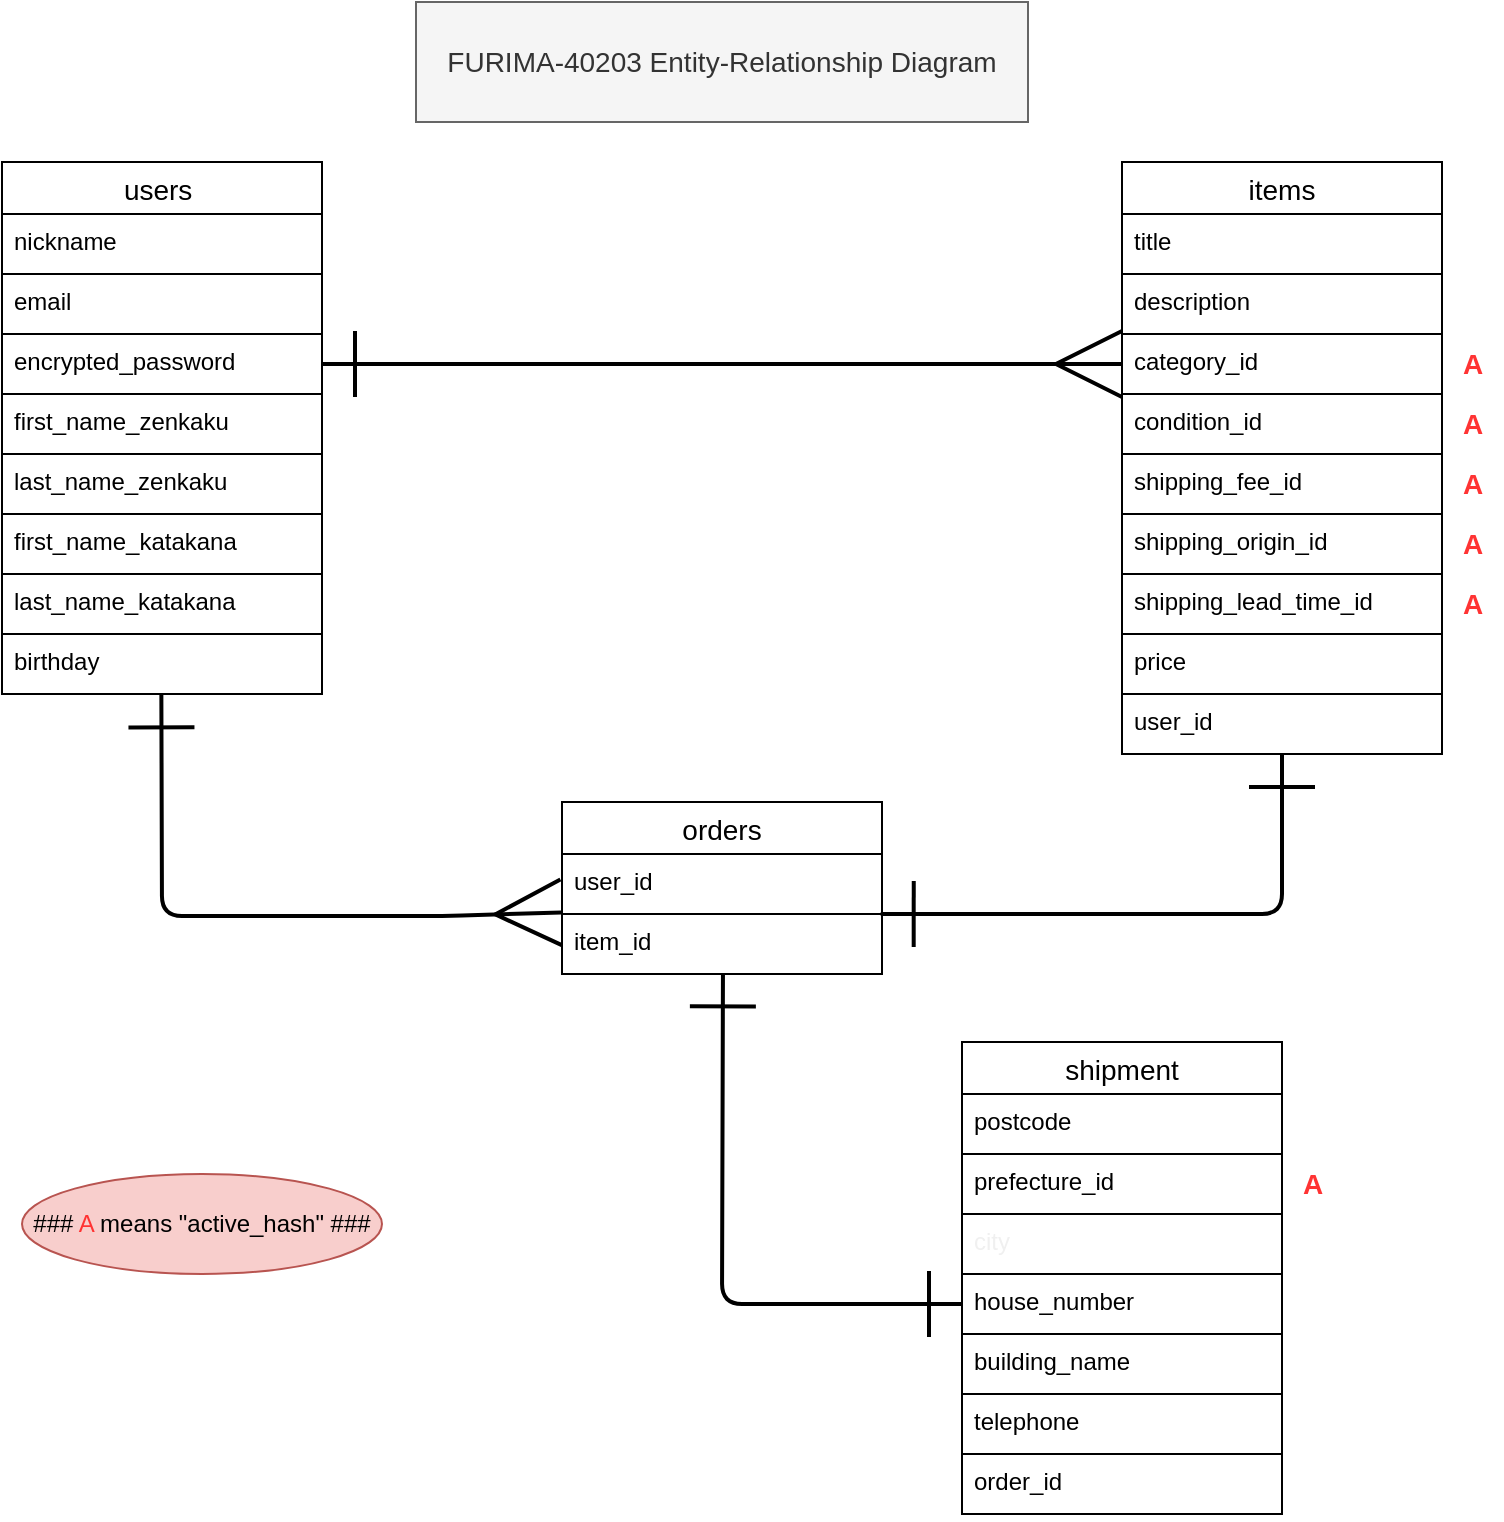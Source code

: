 <mxfile>
    <diagram id="ydeHnKe2VT8SuCjCPypf" name="ページ1">
        <mxGraphModel dx="864" dy="647" grid="1" gridSize="10" guides="1" tooltips="1" connect="1" arrows="1" fold="1" page="1" pageScale="1" pageWidth="827" pageHeight="1169" math="0" shadow="0">
            <root>
                <mxCell id="0"/>
                <mxCell id="1" parent="0"/>
                <mxCell id="54" value="users " style="swimlane;fontStyle=0;childLayout=stackLayout;horizontal=1;startSize=26;horizontalStack=0;resizeParent=1;resizeParentMax=0;resizeLast=0;collapsible=1;marginBottom=0;align=center;fontSize=14;" parent="1" vertex="1">
                    <mxGeometry x="40" y="160" width="160" height="116" as="geometry"/>
                </mxCell>
                <mxCell id="55" value="nickname" style="text;strokeColor=default;fillColor=none;spacingLeft=4;spacingRight=4;overflow=hidden;rotatable=0;points=[[0,0.5],[1,0.5]];portConstraint=eastwest;fontSize=12;" parent="54" vertex="1">
                    <mxGeometry y="26" width="160" height="30" as="geometry"/>
                </mxCell>
                <mxCell id="56" value="email" style="text;strokeColor=default;fillColor=none;spacingLeft=4;spacingRight=4;overflow=hidden;rotatable=0;points=[[0,0.5],[1,0.5]];portConstraint=eastwest;fontSize=12;" parent="54" vertex="1">
                    <mxGeometry y="56" width="160" height="30" as="geometry"/>
                </mxCell>
                <mxCell id="57" value="encrypted_password" style="text;strokeColor=none;fillColor=none;spacingLeft=4;spacingRight=4;overflow=hidden;rotatable=0;points=[[0,0.5],[1,0.5]];portConstraint=eastwest;fontSize=12;" parent="54" vertex="1">
                    <mxGeometry y="86" width="160" height="30" as="geometry"/>
                </mxCell>
                <mxCell id="59" value="orders" style="swimlane;fontStyle=0;childLayout=stackLayout;horizontal=1;startSize=26;horizontalStack=0;resizeParent=1;resizeParentMax=0;resizeLast=0;collapsible=1;marginBottom=0;align=center;fontSize=14;" parent="1" vertex="1">
                    <mxGeometry x="320" y="480" width="160" height="56" as="geometry"/>
                </mxCell>
                <mxCell id="60" value="user_id" style="text;strokeColor=none;fillColor=none;spacingLeft=4;spacingRight=4;overflow=hidden;rotatable=0;points=[[0,0.5],[1,0.5]];portConstraint=eastwest;fontSize=12;" parent="59" vertex="1">
                    <mxGeometry y="26" width="160" height="30" as="geometry"/>
                </mxCell>
                <mxCell id="69" value="first_name_zenkaku" style="text;strokeColor=default;fillColor=none;spacingLeft=4;spacingRight=4;overflow=hidden;rotatable=0;points=[[0,0.5],[1,0.5]];portConstraint=eastwest;fontSize=12;" parent="1" vertex="1">
                    <mxGeometry x="40" y="276" width="160" height="30" as="geometry"/>
                </mxCell>
                <mxCell id="70" value="last_name_zenkaku" style="text;strokeColor=default;fillColor=none;spacingLeft=4;spacingRight=4;overflow=hidden;rotatable=0;points=[[0,0.5],[1,0.5]];portConstraint=eastwest;fontSize=12;" parent="1" vertex="1">
                    <mxGeometry x="40" y="306" width="160" height="30" as="geometry"/>
                </mxCell>
                <mxCell id="71" value="first_name_katakana" style="text;strokeColor=default;fillColor=none;spacingLeft=4;spacingRight=4;overflow=hidden;rotatable=0;points=[[0,0.5],[1,0.5]];portConstraint=eastwest;fontSize=12;" parent="1" vertex="1">
                    <mxGeometry x="40" y="336" width="160" height="30" as="geometry"/>
                </mxCell>
                <mxCell id="72" value="items" style="swimlane;fontStyle=0;childLayout=stackLayout;horizontal=1;startSize=26;horizontalStack=0;resizeParent=1;resizeParentMax=0;resizeLast=0;collapsible=1;marginBottom=0;align=center;fontSize=14;" parent="1" vertex="1">
                    <mxGeometry x="600" y="160" width="160" height="86" as="geometry"/>
                </mxCell>
                <mxCell id="73" value="title" style="text;strokeColor=default;fillColor=none;spacingLeft=4;spacingRight=4;overflow=hidden;rotatable=0;points=[[0,0.5],[1,0.5]];portConstraint=eastwest;fontSize=12;" parent="72" vertex="1">
                    <mxGeometry y="26" width="160" height="30" as="geometry"/>
                </mxCell>
                <mxCell id="74" value="description" style="text;strokeColor=default;fillColor=none;spacingLeft=4;spacingRight=4;overflow=hidden;rotatable=0;points=[[0,0.5],[1,0.5]];portConstraint=eastwest;fontSize=12;" parent="72" vertex="1">
                    <mxGeometry y="56" width="160" height="30" as="geometry"/>
                </mxCell>
                <mxCell id="76" value="category_id" style="text;strokeColor=default;fillColor=none;spacingLeft=4;spacingRight=4;overflow=hidden;rotatable=0;points=[[0,0.5],[1,0.5]];portConstraint=eastwest;fontSize=12;" parent="1" vertex="1">
                    <mxGeometry x="600" y="246" width="160" height="30" as="geometry"/>
                </mxCell>
                <mxCell id="77" value="condition_id" style="text;strokeColor=default;fillColor=none;spacingLeft=4;spacingRight=4;overflow=hidden;rotatable=0;points=[[0,0.5],[1,0.5]];portConstraint=eastwest;fontSize=12;" parent="1" vertex="1">
                    <mxGeometry x="600" y="276" width="160" height="30" as="geometry"/>
                </mxCell>
                <mxCell id="78" value="shipping_fee_id" style="text;strokeColor=default;fillColor=none;spacingLeft=4;spacingRight=4;overflow=hidden;rotatable=0;points=[[0,0.5],[1,0.5]];portConstraint=eastwest;fontSize=12;" parent="1" vertex="1">
                    <mxGeometry x="600" y="306" width="160" height="30" as="geometry"/>
                </mxCell>
                <mxCell id="89" style="edgeStyle=none;html=1;strokeWidth=2;fontSize=14;fontColor=#000000;startArrow=ERone;startFill=0;endArrow=ERone;endFill=0;startSize=30;endSize=30;entryX=0.996;entryY=0.998;entryDx=0;entryDy=0;entryPerimeter=0;" parent="1" source="102" target="60" edge="1">
                    <mxGeometry relative="1" as="geometry">
                        <mxPoint x="700" y="630" as="targetPoint"/>
                        <mxPoint x="680" y="490" as="sourcePoint"/>
                        <Array as="points">
                            <mxPoint x="680" y="536"/>
                        </Array>
                    </mxGeometry>
                </mxCell>
                <mxCell id="80" value="shipping_origin_id" style="text;strokeColor=default;fillColor=none;spacingLeft=4;spacingRight=4;overflow=hidden;rotatable=0;points=[[0,0.5],[1,0.5]];portConstraint=eastwest;fontSize=12;" parent="1" vertex="1">
                    <mxGeometry x="600" y="336" width="160" height="30" as="geometry"/>
                </mxCell>
                <mxCell id="83" value="item_id" style="text;strokeColor=default;fillColor=none;spacingLeft=4;spacingRight=4;overflow=hidden;rotatable=0;points=[[0,0.5],[1,0.5]];portConstraint=eastwest;fontSize=12;" parent="1" vertex="1">
                    <mxGeometry x="320" y="536" width="160" height="30" as="geometry"/>
                </mxCell>
                <mxCell id="86" value="FURIMA-40203 Entity-Relationship Diagram" style="rounded=0;whiteSpace=wrap;html=1;fillColor=#f5f5f5;strokeColor=#666666;fontColor=#333333;fontSize=14;" parent="1" vertex="1">
                    <mxGeometry x="247" y="80" width="306" height="60" as="geometry"/>
                </mxCell>
                <mxCell id="87" style="edgeStyle=none;html=1;exitX=1;exitY=0.5;exitDx=0;exitDy=0;entryX=0;entryY=0.5;entryDx=0;entryDy=0;fontSize=14;fontColor=#000000;endArrow=ERmany;endFill=0;strokeWidth=2;endSize=30;startArrow=ERone;startFill=0;startSize=30;" parent="1" source="57" edge="1">
                    <mxGeometry relative="1" as="geometry">
                        <mxPoint x="600" y="261" as="targetPoint"/>
                    </mxGeometry>
                </mxCell>
                <mxCell id="90" style="edgeStyle=none;html=1;strokeWidth=2;fontSize=14;fontColor=#000000;startArrow=ERone;startFill=0;endArrow=ERmany;endFill=0;startSize=30;endSize=30;entryX=-0.002;entryY=-0.026;entryDx=0;entryDy=0;entryPerimeter=0;exitX=0.498;exitY=1.007;exitDx=0;exitDy=0;exitPerimeter=0;" parent="1" source="109" target="83" edge="1">
                    <mxGeometry relative="1" as="geometry">
                        <mxPoint x="310" y="540" as="targetPoint"/>
                        <mxPoint x="120" y="430" as="sourcePoint"/>
                        <Array as="points">
                            <mxPoint x="120" y="537"/>
                            <mxPoint x="260" y="537"/>
                        </Array>
                    </mxGeometry>
                </mxCell>
                <mxCell id="91" value="shipment" style="swimlane;fontStyle=0;childLayout=stackLayout;horizontal=1;startSize=26;horizontalStack=0;resizeParent=1;resizeParentMax=0;resizeLast=0;collapsible=1;marginBottom=0;align=center;fontSize=14;" parent="1" vertex="1">
                    <mxGeometry x="520" y="600" width="160" height="56" as="geometry"/>
                </mxCell>
                <mxCell id="92" value="postcode" style="text;strokeColor=none;fillColor=none;spacingLeft=4;spacingRight=4;overflow=hidden;rotatable=0;points=[[0,0.5],[1,0.5]];portConstraint=eastwest;fontSize=12;" parent="91" vertex="1">
                    <mxGeometry y="26" width="160" height="30" as="geometry"/>
                </mxCell>
                <mxCell id="96" value="prefecture_id" style="text;strokeColor=default;fillColor=none;spacingLeft=4;spacingRight=4;overflow=hidden;rotatable=0;points=[[0,0.5],[1,0.5]];portConstraint=eastwest;fontSize=12;" parent="1" vertex="1">
                    <mxGeometry x="520" y="656" width="160" height="30" as="geometry"/>
                </mxCell>
                <mxCell id="97" style="edgeStyle=none;html=1;strokeWidth=2;fontSize=14;fontColor=#000000;startArrow=ERone;startFill=0;endArrow=ERone;endFill=0;startSize=30;endSize=30;exitX=0;exitY=0.5;exitDx=0;exitDy=0;entryX=0.503;entryY=0.989;entryDx=0;entryDy=0;entryPerimeter=0;" parent="1" source="104" target="83" edge="1">
                    <mxGeometry relative="1" as="geometry">
                        <mxPoint x="401" y="570" as="targetPoint"/>
                        <mxPoint x="452" y="718" as="sourcePoint"/>
                        <Array as="points">
                            <mxPoint x="460" y="731"/>
                            <mxPoint x="440" y="731"/>
                            <mxPoint x="400" y="731"/>
                        </Array>
                    </mxGeometry>
                </mxCell>
                <mxCell id="100" value="shipping_lead_time_id" style="text;strokeColor=default;fillColor=none;spacingLeft=4;spacingRight=4;overflow=hidden;rotatable=0;points=[[0,0.5],[1,0.5]];portConstraint=eastwest;fontSize=12;" parent="1" vertex="1">
                    <mxGeometry x="600" y="366" width="160" height="30" as="geometry"/>
                </mxCell>
                <mxCell id="101" value="price" style="text;strokeColor=default;fillColor=none;spacingLeft=4;spacingRight=4;overflow=hidden;rotatable=0;points=[[0,0.5],[1,0.5]];portConstraint=eastwest;fontSize=12;" parent="1" vertex="1">
                    <mxGeometry x="600" y="396" width="160" height="30" as="geometry"/>
                </mxCell>
                <mxCell id="102" value="user_id" style="text;strokeColor=default;fillColor=none;spacingLeft=4;spacingRight=4;overflow=hidden;rotatable=0;points=[[0,0.5],[1,0.5]];portConstraint=eastwest;fontSize=12;" parent="1" vertex="1">
                    <mxGeometry x="600" y="426" width="160" height="30" as="geometry"/>
                </mxCell>
                <mxCell id="103" value="city" style="text;strokeColor=default;fillColor=none;spacingLeft=4;spacingRight=4;overflow=hidden;rotatable=0;points=[[0,0.5],[1,0.5]];portConstraint=eastwest;fontSize=12;fontColor=#F0F0F0;" parent="1" vertex="1">
                    <mxGeometry x="520" y="686" width="160" height="30" as="geometry"/>
                </mxCell>
                <mxCell id="104" value="house_number" style="text;strokeColor=default;fillColor=none;spacingLeft=4;spacingRight=4;overflow=hidden;rotatable=0;points=[[0,0.5],[1,0.5]];portConstraint=eastwest;fontSize=12;" parent="1" vertex="1">
                    <mxGeometry x="520" y="716" width="160" height="30" as="geometry"/>
                </mxCell>
                <mxCell id="105" value="building_name" style="text;strokeColor=default;fillColor=none;spacingLeft=4;spacingRight=4;overflow=hidden;rotatable=0;points=[[0,0.5],[1,0.5]];portConstraint=eastwest;fontSize=12;" parent="1" vertex="1">
                    <mxGeometry x="520" y="746" width="160" height="30" as="geometry"/>
                </mxCell>
                <mxCell id="106" value="telephone" style="text;strokeColor=default;fillColor=none;spacingLeft=4;spacingRight=4;overflow=hidden;rotatable=0;points=[[0,0.5],[1,0.5]];portConstraint=eastwest;fontSize=12;" parent="1" vertex="1">
                    <mxGeometry x="520" y="776" width="160" height="30" as="geometry"/>
                </mxCell>
                <mxCell id="107" value="order_id" style="text;strokeColor=default;fillColor=none;spacingLeft=4;spacingRight=4;overflow=hidden;rotatable=0;points=[[0,0.5],[1,0.5]];portConstraint=eastwest;fontSize=12;" parent="1" vertex="1">
                    <mxGeometry x="520" y="806" width="160" height="30" as="geometry"/>
                </mxCell>
                <mxCell id="108" value="last_name_katakana" style="text;strokeColor=default;fillColor=none;spacingLeft=4;spacingRight=4;overflow=hidden;rotatable=0;points=[[0,0.5],[1,0.5]];portConstraint=eastwest;fontSize=12;" parent="1" vertex="1">
                    <mxGeometry x="40" y="366" width="160" height="30" as="geometry"/>
                </mxCell>
                <mxCell id="109" value="birthday" style="text;strokeColor=default;fillColor=none;spacingLeft=4;spacingRight=4;overflow=hidden;rotatable=0;points=[[0,0.5],[1,0.5]];portConstraint=eastwest;fontSize=12;" parent="1" vertex="1">
                    <mxGeometry x="40" y="396" width="160" height="30" as="geometry"/>
                </mxCell>
                <mxCell id="112" value="### &lt;font color=&quot;#ff3333&quot;&gt;A&lt;/font&gt; means &quot;active_hash&quot;&amp;nbsp;###" style="ellipse;whiteSpace=wrap;html=1;strokeColor=#b85450;fontSize=12;fillColor=#f8cecc;fontColor=#000000;" parent="1" vertex="1">
                    <mxGeometry x="50" y="666" width="180" height="50" as="geometry"/>
                </mxCell>
                <mxCell id="114" value="&lt;font color=&quot;#ff3333&quot; style=&quot;font-size: 14px;&quot;&gt;A&lt;/font&gt;" style="text;html=1;align=center;verticalAlign=middle;resizable=0;points=[];autosize=1;strokeColor=none;fillColor=none;fontSize=14;fontColor=#000000;fontStyle=1" parent="1" vertex="1">
                    <mxGeometry x="760" y="246" width="30" height="30" as="geometry"/>
                </mxCell>
                <mxCell id="115" value="&lt;font color=&quot;#ff3333&quot; style=&quot;font-size: 14px;&quot;&gt;A&lt;/font&gt;" style="text;html=1;align=center;verticalAlign=middle;resizable=0;points=[];autosize=1;strokeColor=none;fillColor=none;fontSize=14;fontColor=#000000;fontStyle=1" parent="1" vertex="1">
                    <mxGeometry x="760" y="276" width="30" height="30" as="geometry"/>
                </mxCell>
                <mxCell id="116" value="&lt;font color=&quot;#ff3333&quot; style=&quot;font-size: 14px;&quot;&gt;A&lt;/font&gt;" style="text;html=1;align=center;verticalAlign=middle;resizable=0;points=[];autosize=1;strokeColor=none;fillColor=none;fontSize=14;fontColor=#000000;fontStyle=1" parent="1" vertex="1">
                    <mxGeometry x="760" y="306" width="30" height="30" as="geometry"/>
                </mxCell>
                <mxCell id="118" value="&lt;font color=&quot;#ff3333&quot; style=&quot;font-size: 14px;&quot;&gt;A&lt;/font&gt;" style="text;html=1;align=center;verticalAlign=middle;resizable=0;points=[];autosize=1;strokeColor=none;fillColor=none;fontSize=14;fontColor=#000000;fontStyle=1" parent="1" vertex="1">
                    <mxGeometry x="760" y="336" width="30" height="30" as="geometry"/>
                </mxCell>
                <mxCell id="119" value="&lt;font color=&quot;#ff3333&quot; style=&quot;font-size: 14px;&quot;&gt;A&lt;/font&gt;" style="text;html=1;align=center;verticalAlign=middle;resizable=0;points=[];autosize=1;strokeColor=none;fillColor=none;fontSize=14;fontColor=#000000;fontStyle=1" parent="1" vertex="1">
                    <mxGeometry x="760" y="366" width="30" height="30" as="geometry"/>
                </mxCell>
                <mxCell id="120" value="&lt;font color=&quot;#ff3333&quot; style=&quot;font-size: 14px;&quot;&gt;A&lt;/font&gt;" style="text;html=1;align=center;verticalAlign=middle;resizable=0;points=[];autosize=1;strokeColor=none;fillColor=none;fontSize=14;fontColor=#000000;fontStyle=1" parent="1" vertex="1">
                    <mxGeometry x="680" y="656" width="30" height="30" as="geometry"/>
                </mxCell>
            </root>
        </mxGraphModel>
    </diagram>
</mxfile>